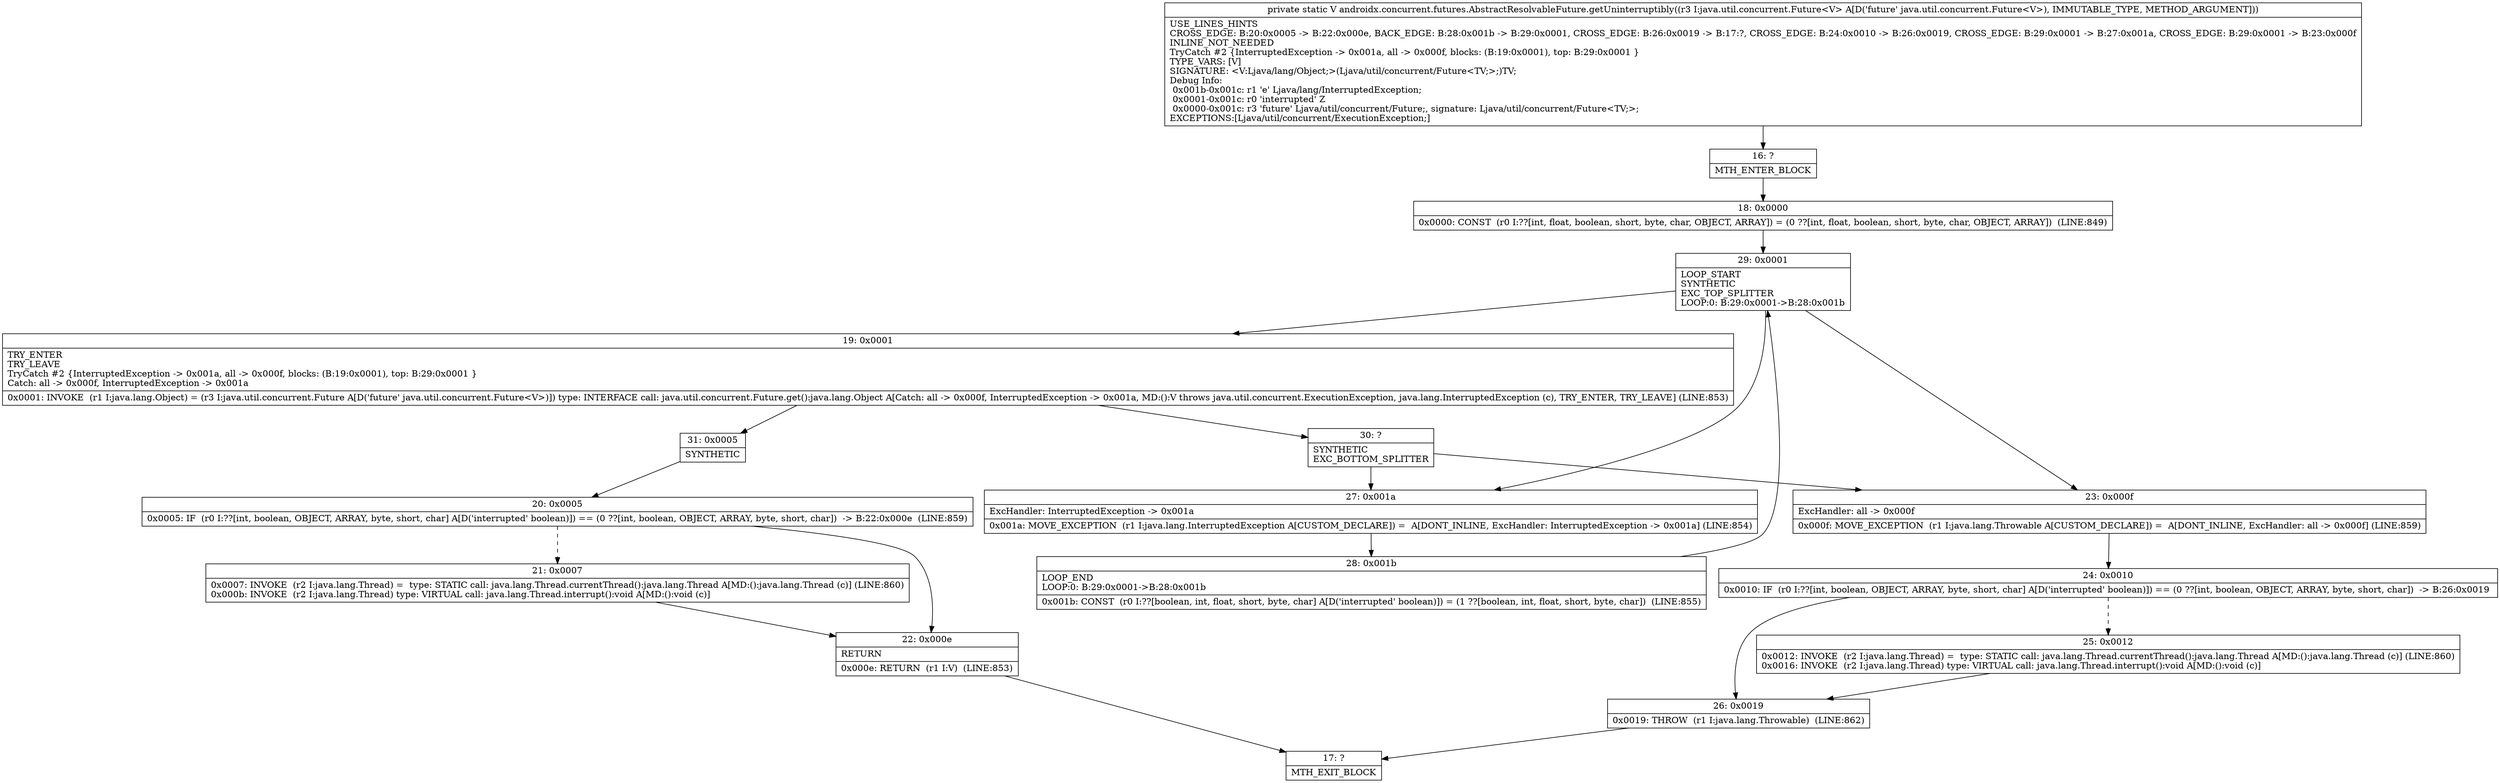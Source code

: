 digraph "CFG forandroidx.concurrent.futures.AbstractResolvableFuture.getUninterruptibly(Ljava\/util\/concurrent\/Future;)Ljava\/lang\/Object;" {
Node_16 [shape=record,label="{16\:\ ?|MTH_ENTER_BLOCK\l}"];
Node_18 [shape=record,label="{18\:\ 0x0000|0x0000: CONST  (r0 I:??[int, float, boolean, short, byte, char, OBJECT, ARRAY]) = (0 ??[int, float, boolean, short, byte, char, OBJECT, ARRAY])  (LINE:849)\l}"];
Node_29 [shape=record,label="{29\:\ 0x0001|LOOP_START\lSYNTHETIC\lEXC_TOP_SPLITTER\lLOOP:0: B:29:0x0001\-\>B:28:0x001b\l}"];
Node_19 [shape=record,label="{19\:\ 0x0001|TRY_ENTER\lTRY_LEAVE\lTryCatch #2 \{InterruptedException \-\> 0x001a, all \-\> 0x000f, blocks: (B:19:0x0001), top: B:29:0x0001 \}\lCatch: all \-\> 0x000f, InterruptedException \-\> 0x001a\l|0x0001: INVOKE  (r1 I:java.lang.Object) = (r3 I:java.util.concurrent.Future A[D('future' java.util.concurrent.Future\<V\>)]) type: INTERFACE call: java.util.concurrent.Future.get():java.lang.Object A[Catch: all \-\> 0x000f, InterruptedException \-\> 0x001a, MD:():V throws java.util.concurrent.ExecutionException, java.lang.InterruptedException (c), TRY_ENTER, TRY_LEAVE] (LINE:853)\l}"];
Node_30 [shape=record,label="{30\:\ ?|SYNTHETIC\lEXC_BOTTOM_SPLITTER\l}"];
Node_31 [shape=record,label="{31\:\ 0x0005|SYNTHETIC\l}"];
Node_20 [shape=record,label="{20\:\ 0x0005|0x0005: IF  (r0 I:??[int, boolean, OBJECT, ARRAY, byte, short, char] A[D('interrupted' boolean)]) == (0 ??[int, boolean, OBJECT, ARRAY, byte, short, char])  \-\> B:22:0x000e  (LINE:859)\l}"];
Node_21 [shape=record,label="{21\:\ 0x0007|0x0007: INVOKE  (r2 I:java.lang.Thread) =  type: STATIC call: java.lang.Thread.currentThread():java.lang.Thread A[MD:():java.lang.Thread (c)] (LINE:860)\l0x000b: INVOKE  (r2 I:java.lang.Thread) type: VIRTUAL call: java.lang.Thread.interrupt():void A[MD:():void (c)]\l}"];
Node_22 [shape=record,label="{22\:\ 0x000e|RETURN\l|0x000e: RETURN  (r1 I:V)  (LINE:853)\l}"];
Node_17 [shape=record,label="{17\:\ ?|MTH_EXIT_BLOCK\l}"];
Node_27 [shape=record,label="{27\:\ 0x001a|ExcHandler: InterruptedException \-\> 0x001a\l|0x001a: MOVE_EXCEPTION  (r1 I:java.lang.InterruptedException A[CUSTOM_DECLARE]) =  A[DONT_INLINE, ExcHandler: InterruptedException \-\> 0x001a] (LINE:854)\l}"];
Node_28 [shape=record,label="{28\:\ 0x001b|LOOP_END\lLOOP:0: B:29:0x0001\-\>B:28:0x001b\l|0x001b: CONST  (r0 I:??[boolean, int, float, short, byte, char] A[D('interrupted' boolean)]) = (1 ??[boolean, int, float, short, byte, char])  (LINE:855)\l}"];
Node_23 [shape=record,label="{23\:\ 0x000f|ExcHandler: all \-\> 0x000f\l|0x000f: MOVE_EXCEPTION  (r1 I:java.lang.Throwable A[CUSTOM_DECLARE]) =  A[DONT_INLINE, ExcHandler: all \-\> 0x000f] (LINE:859)\l}"];
Node_24 [shape=record,label="{24\:\ 0x0010|0x0010: IF  (r0 I:??[int, boolean, OBJECT, ARRAY, byte, short, char] A[D('interrupted' boolean)]) == (0 ??[int, boolean, OBJECT, ARRAY, byte, short, char])  \-\> B:26:0x0019 \l}"];
Node_25 [shape=record,label="{25\:\ 0x0012|0x0012: INVOKE  (r2 I:java.lang.Thread) =  type: STATIC call: java.lang.Thread.currentThread():java.lang.Thread A[MD:():java.lang.Thread (c)] (LINE:860)\l0x0016: INVOKE  (r2 I:java.lang.Thread) type: VIRTUAL call: java.lang.Thread.interrupt():void A[MD:():void (c)]\l}"];
Node_26 [shape=record,label="{26\:\ 0x0019|0x0019: THROW  (r1 I:java.lang.Throwable)  (LINE:862)\l}"];
MethodNode[shape=record,label="{private static V androidx.concurrent.futures.AbstractResolvableFuture.getUninterruptibly((r3 I:java.util.concurrent.Future\<V\> A[D('future' java.util.concurrent.Future\<V\>), IMMUTABLE_TYPE, METHOD_ARGUMENT]))  | USE_LINES_HINTS\lCROSS_EDGE: B:20:0x0005 \-\> B:22:0x000e, BACK_EDGE: B:28:0x001b \-\> B:29:0x0001, CROSS_EDGE: B:26:0x0019 \-\> B:17:?, CROSS_EDGE: B:24:0x0010 \-\> B:26:0x0019, CROSS_EDGE: B:29:0x0001 \-\> B:27:0x001a, CROSS_EDGE: B:29:0x0001 \-\> B:23:0x000f\lINLINE_NOT_NEEDED\lTryCatch #2 \{InterruptedException \-\> 0x001a, all \-\> 0x000f, blocks: (B:19:0x0001), top: B:29:0x0001 \}\lTYPE_VARS: [V]\lSIGNATURE: \<V:Ljava\/lang\/Object;\>(Ljava\/util\/concurrent\/Future\<TV;\>;)TV;\lDebug Info:\l  0x001b\-0x001c: r1 'e' Ljava\/lang\/InterruptedException;\l  0x0001\-0x001c: r0 'interrupted' Z\l  0x0000\-0x001c: r3 'future' Ljava\/util\/concurrent\/Future;, signature: Ljava\/util\/concurrent\/Future\<TV;\>;\lEXCEPTIONS:[Ljava\/util\/concurrent\/ExecutionException;]\l}"];
MethodNode -> Node_16;Node_16 -> Node_18;
Node_18 -> Node_29;
Node_29 -> Node_19;
Node_29 -> Node_27;
Node_29 -> Node_23;
Node_19 -> Node_30;
Node_19 -> Node_31;
Node_30 -> Node_27;
Node_30 -> Node_23;
Node_31 -> Node_20;
Node_20 -> Node_21[style=dashed];
Node_20 -> Node_22;
Node_21 -> Node_22;
Node_22 -> Node_17;
Node_27 -> Node_28;
Node_28 -> Node_29;
Node_23 -> Node_24;
Node_24 -> Node_25[style=dashed];
Node_24 -> Node_26;
Node_25 -> Node_26;
Node_26 -> Node_17;
}

